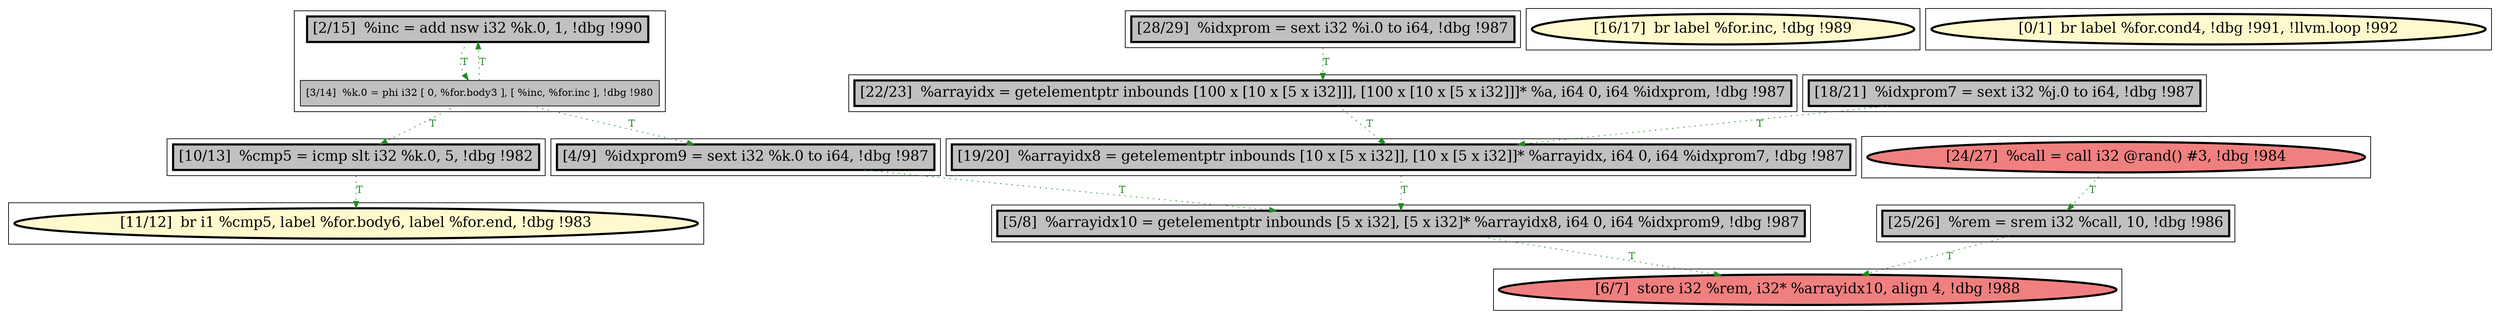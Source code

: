 
digraph G {



node418->node412 [style=dotted,color=forestgreen,label="T",fontcolor=forestgreen ]
node421->node419 [style=dotted,color=forestgreen,label="T",fontcolor=forestgreen ]
node422->node419 [style=dotted,color=forestgreen,label="T",fontcolor=forestgreen ]
node411->node410 [style=dotted,color=forestgreen,label="T",fontcolor=forestgreen ]
node419->node410 [style=dotted,color=forestgreen,label="T",fontcolor=forestgreen ]
node414->node413 [style=dotted,color=forestgreen,label="T",fontcolor=forestgreen ]
node416->node420 [style=dotted,color=forestgreen,label="T",fontcolor=forestgreen ]
node413->node418 [style=dotted,color=forestgreen,label="T",fontcolor=forestgreen ]
node413->node414 [style=dotted,color=forestgreen,label="T",fontcolor=forestgreen ]
node420->node409 [style=dotted,color=forestgreen,label="T",fontcolor=forestgreen ]
node417->node421 [style=dotted,color=forestgreen,label="T",fontcolor=forestgreen ]
node413->node411 [style=dotted,color=forestgreen,label="T",fontcolor=forestgreen ]
node410->node409 [style=dotted,color=forestgreen,label="T",fontcolor=forestgreen ]


subgraph cluster13 {


node422 [penwidth=3.0,fontsize=20,fillcolor=grey,label="[18/21]  %idxprom7 = sext i32 %j.0 to i64, !dbg !987",shape=rectangle,style=filled ]



}

subgraph cluster11 {


node420 [penwidth=3.0,fontsize=20,fillcolor=grey,label="[25/26]  %rem = srem i32 %call, 10, !dbg !986",shape=rectangle,style=filled ]



}

subgraph cluster10 {


node419 [penwidth=3.0,fontsize=20,fillcolor=grey,label="[19/20]  %arrayidx8 = getelementptr inbounds [10 x [5 x i32]], [10 x [5 x i32]]* %arrayidx, i64 0, i64 %idxprom7, !dbg !987",shape=rectangle,style=filled ]



}

subgraph cluster9 {


node418 [penwidth=3.0,fontsize=20,fillcolor=grey,label="[10/13]  %cmp5 = icmp slt i32 %k.0, 5, !dbg !982",shape=rectangle,style=filled ]



}

subgraph cluster8 {


node417 [penwidth=3.0,fontsize=20,fillcolor=grey,label="[28/29]  %idxprom = sext i32 %i.0 to i64, !dbg !987",shape=rectangle,style=filled ]



}

subgraph cluster7 {


node416 [penwidth=3.0,fontsize=20,fillcolor=lightcoral,label="[24/27]  %call = call i32 @rand() #3, !dbg !984",shape=ellipse,style=filled ]



}

subgraph cluster6 {


node415 [penwidth=3.0,fontsize=20,fillcolor=lemonchiffon,label="[16/17]  br label %for.inc, !dbg !989",shape=ellipse,style=filled ]



}

subgraph cluster0 {


node408 [penwidth=3.0,fontsize=20,fillcolor=lemonchiffon,label="[0/1]  br label %for.cond4, !dbg !991, !llvm.loop !992",shape=ellipse,style=filled ]



}

subgraph cluster12 {


node421 [penwidth=3.0,fontsize=20,fillcolor=grey,label="[22/23]  %arrayidx = getelementptr inbounds [100 x [10 x [5 x i32]]], [100 x [10 x [5 x i32]]]* %a, i64 0, i64 %idxprom, !dbg !987",shape=rectangle,style=filled ]



}

subgraph cluster5 {


node414 [penwidth=3.0,fontsize=20,fillcolor=grey,label="[2/15]  %inc = add nsw i32 %k.0, 1, !dbg !990",shape=rectangle,style=filled ]
node413 [fillcolor=grey,label="[3/14]  %k.0 = phi i32 [ 0, %for.body3 ], [ %inc, %for.inc ], !dbg !980",shape=rectangle,style=filled ]



}

subgraph cluster1 {


node409 [penwidth=3.0,fontsize=20,fillcolor=lightcoral,label="[6/7]  store i32 %rem, i32* %arrayidx10, align 4, !dbg !988",shape=ellipse,style=filled ]



}

subgraph cluster2 {


node410 [penwidth=3.0,fontsize=20,fillcolor=grey,label="[5/8]  %arrayidx10 = getelementptr inbounds [5 x i32], [5 x i32]* %arrayidx8, i64 0, i64 %idxprom9, !dbg !987",shape=rectangle,style=filled ]



}

subgraph cluster3 {


node411 [penwidth=3.0,fontsize=20,fillcolor=grey,label="[4/9]  %idxprom9 = sext i32 %k.0 to i64, !dbg !987",shape=rectangle,style=filled ]



}

subgraph cluster4 {


node412 [penwidth=3.0,fontsize=20,fillcolor=lemonchiffon,label="[11/12]  br i1 %cmp5, label %for.body6, label %for.end, !dbg !983",shape=ellipse,style=filled ]



}

}
